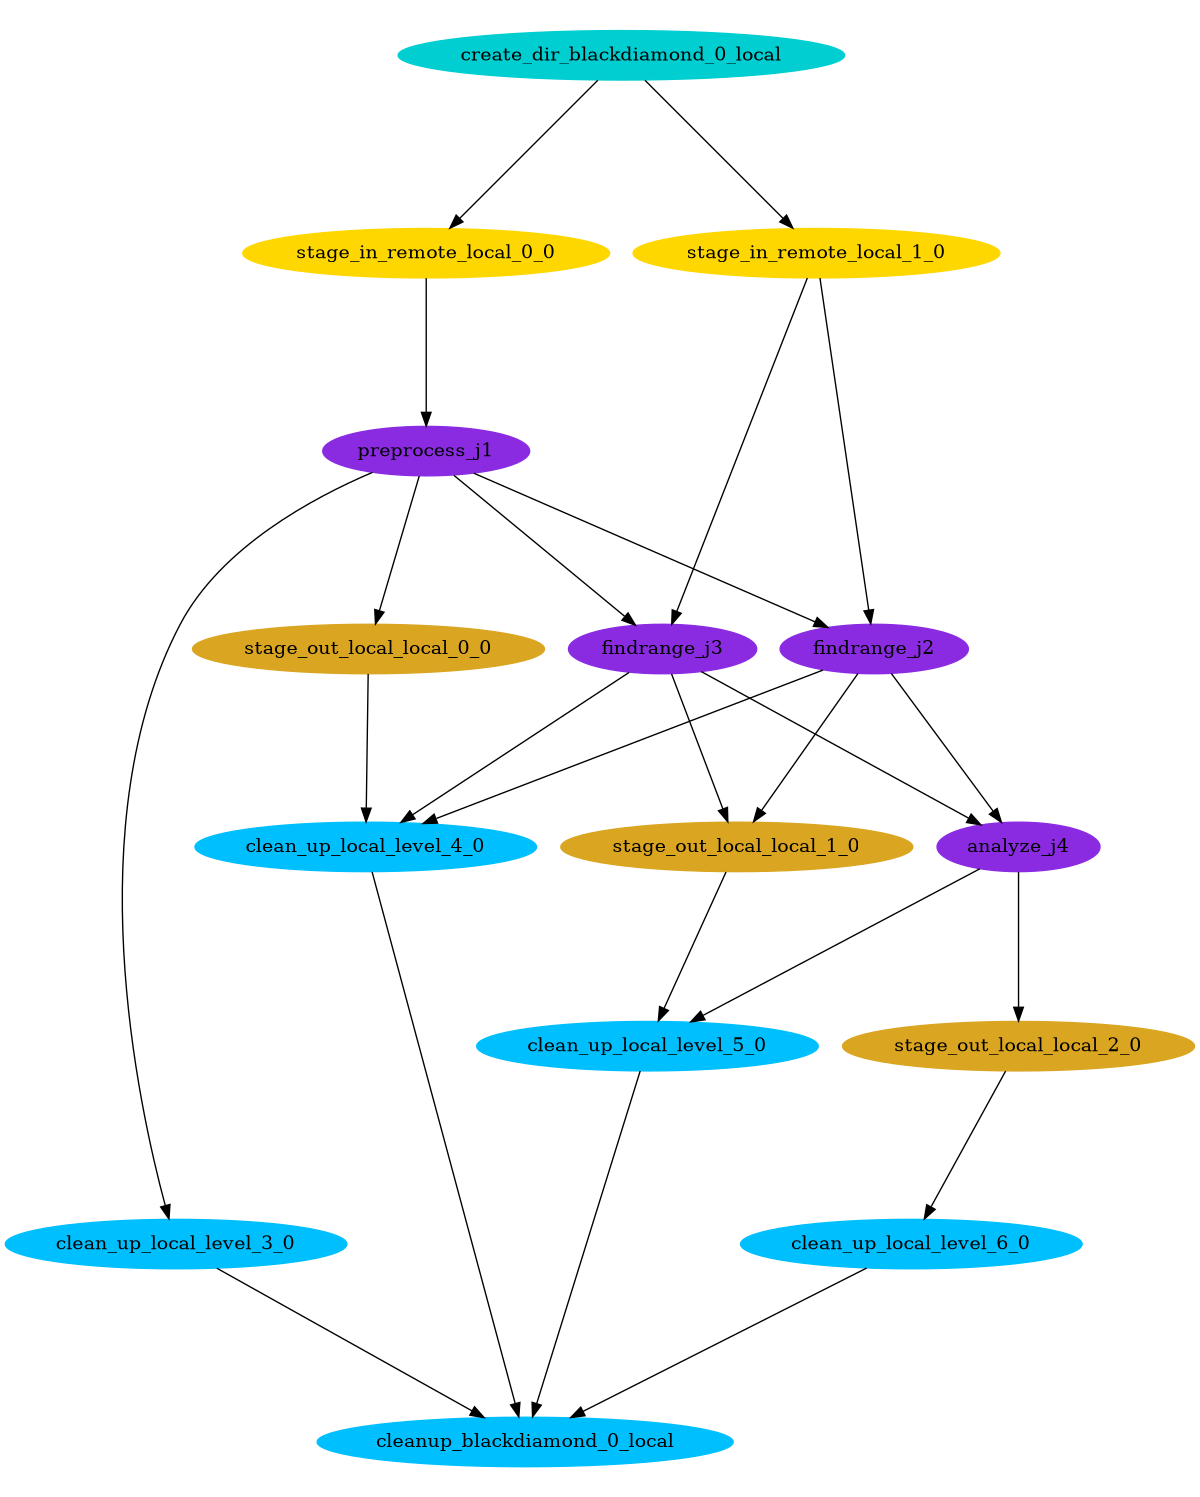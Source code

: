 digraph E {
size="8.0,10.0"
ratio=fill
node [shape=ellipse]
edge [arrowhead=normal, arrowsize=1.0]
	"stage_in_remote_local_1_0" [color=gold,style=filled,label="stage_in_remote_local_1_0"]
	"stage_in_remote_local_0_0" [color=gold,style=filled,label="stage_in_remote_local_0_0"]
	"stage_out_local_local_2_0" [color=goldenrod,style=filled,label="stage_out_local_local_2_0"]
	"stage_out_local_local_1_0" [color=goldenrod,style=filled,label="stage_out_local_local_1_0"]
	"clean_up_local_level_3_0" [color=deepskyblue,style=filled,label="clean_up_local_level_3_0"]
	"stage_out_local_local_0_0" [color=goldenrod,style=filled,label="stage_out_local_local_0_0"]
	"clean_up_local_level_4_0" [color=deepskyblue,style=filled,label="clean_up_local_level_4_0"]
	"preprocess_j1" [color=blueviolet,style=filled,label="preprocess_j1"]
	"clean_up_local_level_5_0" [color=deepskyblue,style=filled,label="clean_up_local_level_5_0"]
	"clean_up_local_level_6_0" [color=deepskyblue,style=filled,label="clean_up_local_level_6_0"]
	"create_dir_blackdiamond_0_local" [color=darkturquoise,style=filled,label="create_dir_blackdiamond_0_local"]
	"findrange_j2" [color=blueviolet,style=filled,label="findrange_j2"]
	"analyze_j4" [color=blueviolet,style=filled,label="analyze_j4"]
	"findrange_j3" [color=blueviolet,style=filled,label="findrange_j3"]
	"cleanup_blackdiamond_0_local" [color=deepskyblue,style=filled,label="cleanup_blackdiamond_0_local"]

	"stage_in_remote_local_1_0" -> "findrange_j2"
	"stage_in_remote_local_1_0" -> "findrange_j3"
	"stage_in_remote_local_0_0" -> "preprocess_j1"
	"stage_out_local_local_2_0" -> "clean_up_local_level_6_0"
	"stage_out_local_local_1_0" -> "clean_up_local_level_5_0"
	"clean_up_local_level_3_0" -> "cleanup_blackdiamond_0_local"
	"stage_out_local_local_0_0" -> "clean_up_local_level_4_0"
	"clean_up_local_level_4_0" -> "cleanup_blackdiamond_0_local"
	"preprocess_j1" -> "findrange_j2"
	"preprocess_j1" -> "findrange_j3"
	"preprocess_j1" -> "clean_up_local_level_3_0"
	"preprocess_j1" -> "stage_out_local_local_0_0"
	"clean_up_local_level_5_0" -> "cleanup_blackdiamond_0_local"
	"clean_up_local_level_6_0" -> "cleanup_blackdiamond_0_local"
	"create_dir_blackdiamond_0_local" -> "stage_in_remote_local_1_0"
	"create_dir_blackdiamond_0_local" -> "stage_in_remote_local_0_0"
	"findrange_j2" -> "analyze_j4"
	"findrange_j2" -> "stage_out_local_local_1_0"
	"findrange_j2" -> "clean_up_local_level_4_0"
	"analyze_j4" -> "stage_out_local_local_2_0"
	"analyze_j4" -> "clean_up_local_level_5_0"
	"findrange_j3" -> "analyze_j4"
	"findrange_j3" -> "stage_out_local_local_1_0"
	"findrange_j3" -> "clean_up_local_level_4_0"
}
